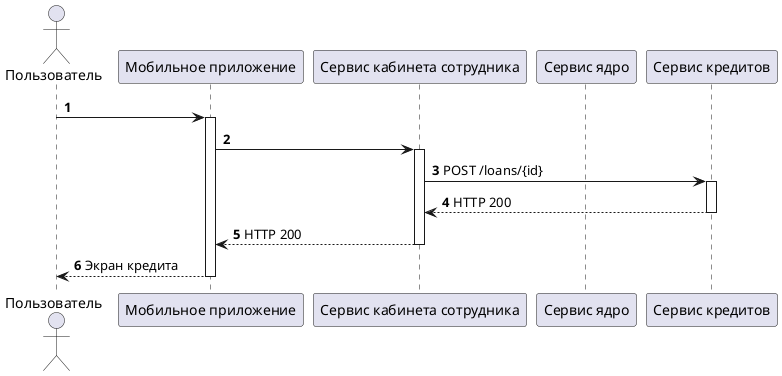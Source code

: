 @startuml
'https://plantuml.com/sequence-diagram

autonumber

actor "Пользователь" as User
participant "Мобильное приложение" as MobileApp
participant "Сервис кабинета сотрудника" as EmployerService
participant "Сервис ядро" as CoreService
participant "Сервис кредитов" as LoanService

User -> MobileApp
activate MobileApp

    MobileApp -> EmployerService
    activate EmployerService

        EmployerService -> LoanService: POST /loans/{id}
        activate LoanService
        return HTTP 200
    return HTTP 200
return Экран кредита

@enduml
